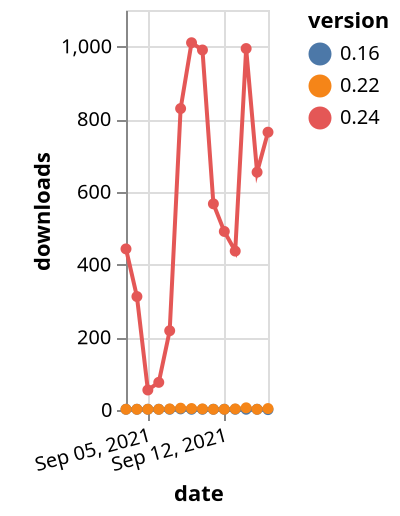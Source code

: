 {"$schema": "https://vega.github.io/schema/vega-lite/v5.json", "description": "A simple bar chart with embedded data.", "data": {"values": [{"date": "2021-09-03", "total": 2512, "delta": 2, "version": "0.16"}, {"date": "2021-09-04", "total": 2514, "delta": 2, "version": "0.16"}, {"date": "2021-09-05", "total": 2516, "delta": 2, "version": "0.16"}, {"date": "2021-09-06", "total": 2518, "delta": 2, "version": "0.16"}, {"date": "2021-09-07", "total": 2520, "delta": 2, "version": "0.16"}, {"date": "2021-09-08", "total": 2523, "delta": 3, "version": "0.16"}, {"date": "2021-09-09", "total": 2525, "delta": 2, "version": "0.16"}, {"date": "2021-09-10", "total": 2527, "delta": 2, "version": "0.16"}, {"date": "2021-09-11", "total": 2529, "delta": 2, "version": "0.16"}, {"date": "2021-09-12", "total": 2531, "delta": 2, "version": "0.16"}, {"date": "2021-09-13", "total": 2533, "delta": 2, "version": "0.16"}, {"date": "2021-09-14", "total": 2535, "delta": 2, "version": "0.16"}, {"date": "2021-09-15", "total": 2537, "delta": 2, "version": "0.16"}, {"date": "2021-09-16", "total": 2538, "delta": 1, "version": "0.16"}, {"date": "2021-09-03", "total": 16449, "delta": 2, "version": "0.22"}, {"date": "2021-09-04", "total": 16451, "delta": 2, "version": "0.22"}, {"date": "2021-09-05", "total": 16453, "delta": 2, "version": "0.22"}, {"date": "2021-09-06", "total": 16455, "delta": 2, "version": "0.22"}, {"date": "2021-09-07", "total": 16458, "delta": 3, "version": "0.22"}, {"date": "2021-09-08", "total": 16463, "delta": 5, "version": "0.22"}, {"date": "2021-09-09", "total": 16467, "delta": 4, "version": "0.22"}, {"date": "2021-09-10", "total": 16470, "delta": 3, "version": "0.22"}, {"date": "2021-09-11", "total": 16472, "delta": 2, "version": "0.22"}, {"date": "2021-09-12", "total": 16474, "delta": 2, "version": "0.22"}, {"date": "2021-09-13", "total": 16477, "delta": 3, "version": "0.22"}, {"date": "2021-09-14", "total": 16483, "delta": 6, "version": "0.22"}, {"date": "2021-09-15", "total": 16485, "delta": 2, "version": "0.22"}, {"date": "2021-09-16", "total": 16489, "delta": 4, "version": "0.22"}, {"date": "2021-09-03", "total": 227806, "delta": 443, "version": "0.24"}, {"date": "2021-09-04", "total": 228118, "delta": 312, "version": "0.24"}, {"date": "2021-09-05", "total": 228173, "delta": 55, "version": "0.24"}, {"date": "2021-09-06", "total": 228249, "delta": 76, "version": "0.24"}, {"date": "2021-09-07", "total": 228467, "delta": 218, "version": "0.24"}, {"date": "2021-09-08", "total": 229296, "delta": 829, "version": "0.24"}, {"date": "2021-09-09", "total": 230306, "delta": 1010, "version": "0.24"}, {"date": "2021-09-10", "total": 231296, "delta": 990, "version": "0.24"}, {"date": "2021-09-11", "total": 231863, "delta": 567, "version": "0.24"}, {"date": "2021-09-12", "total": 232354, "delta": 491, "version": "0.24"}, {"date": "2021-09-13", "total": 232791, "delta": 437, "version": "0.24"}, {"date": "2021-09-14", "total": 233785, "delta": 994, "version": "0.24"}, {"date": "2021-09-15", "total": 234439, "delta": 654, "version": "0.24"}, {"date": "2021-09-16", "total": 235203, "delta": 764, "version": "0.24"}]}, "width": "container", "mark": {"type": "line", "point": {"filled": true}}, "encoding": {"x": {"field": "date", "type": "temporal", "timeUnit": "yearmonthdate", "title": "date", "axis": {"labelAngle": -15}}, "y": {"field": "delta", "type": "quantitative", "title": "downloads"}, "color": {"field": "version", "type": "nominal"}, "tooltip": {"field": "delta"}}}